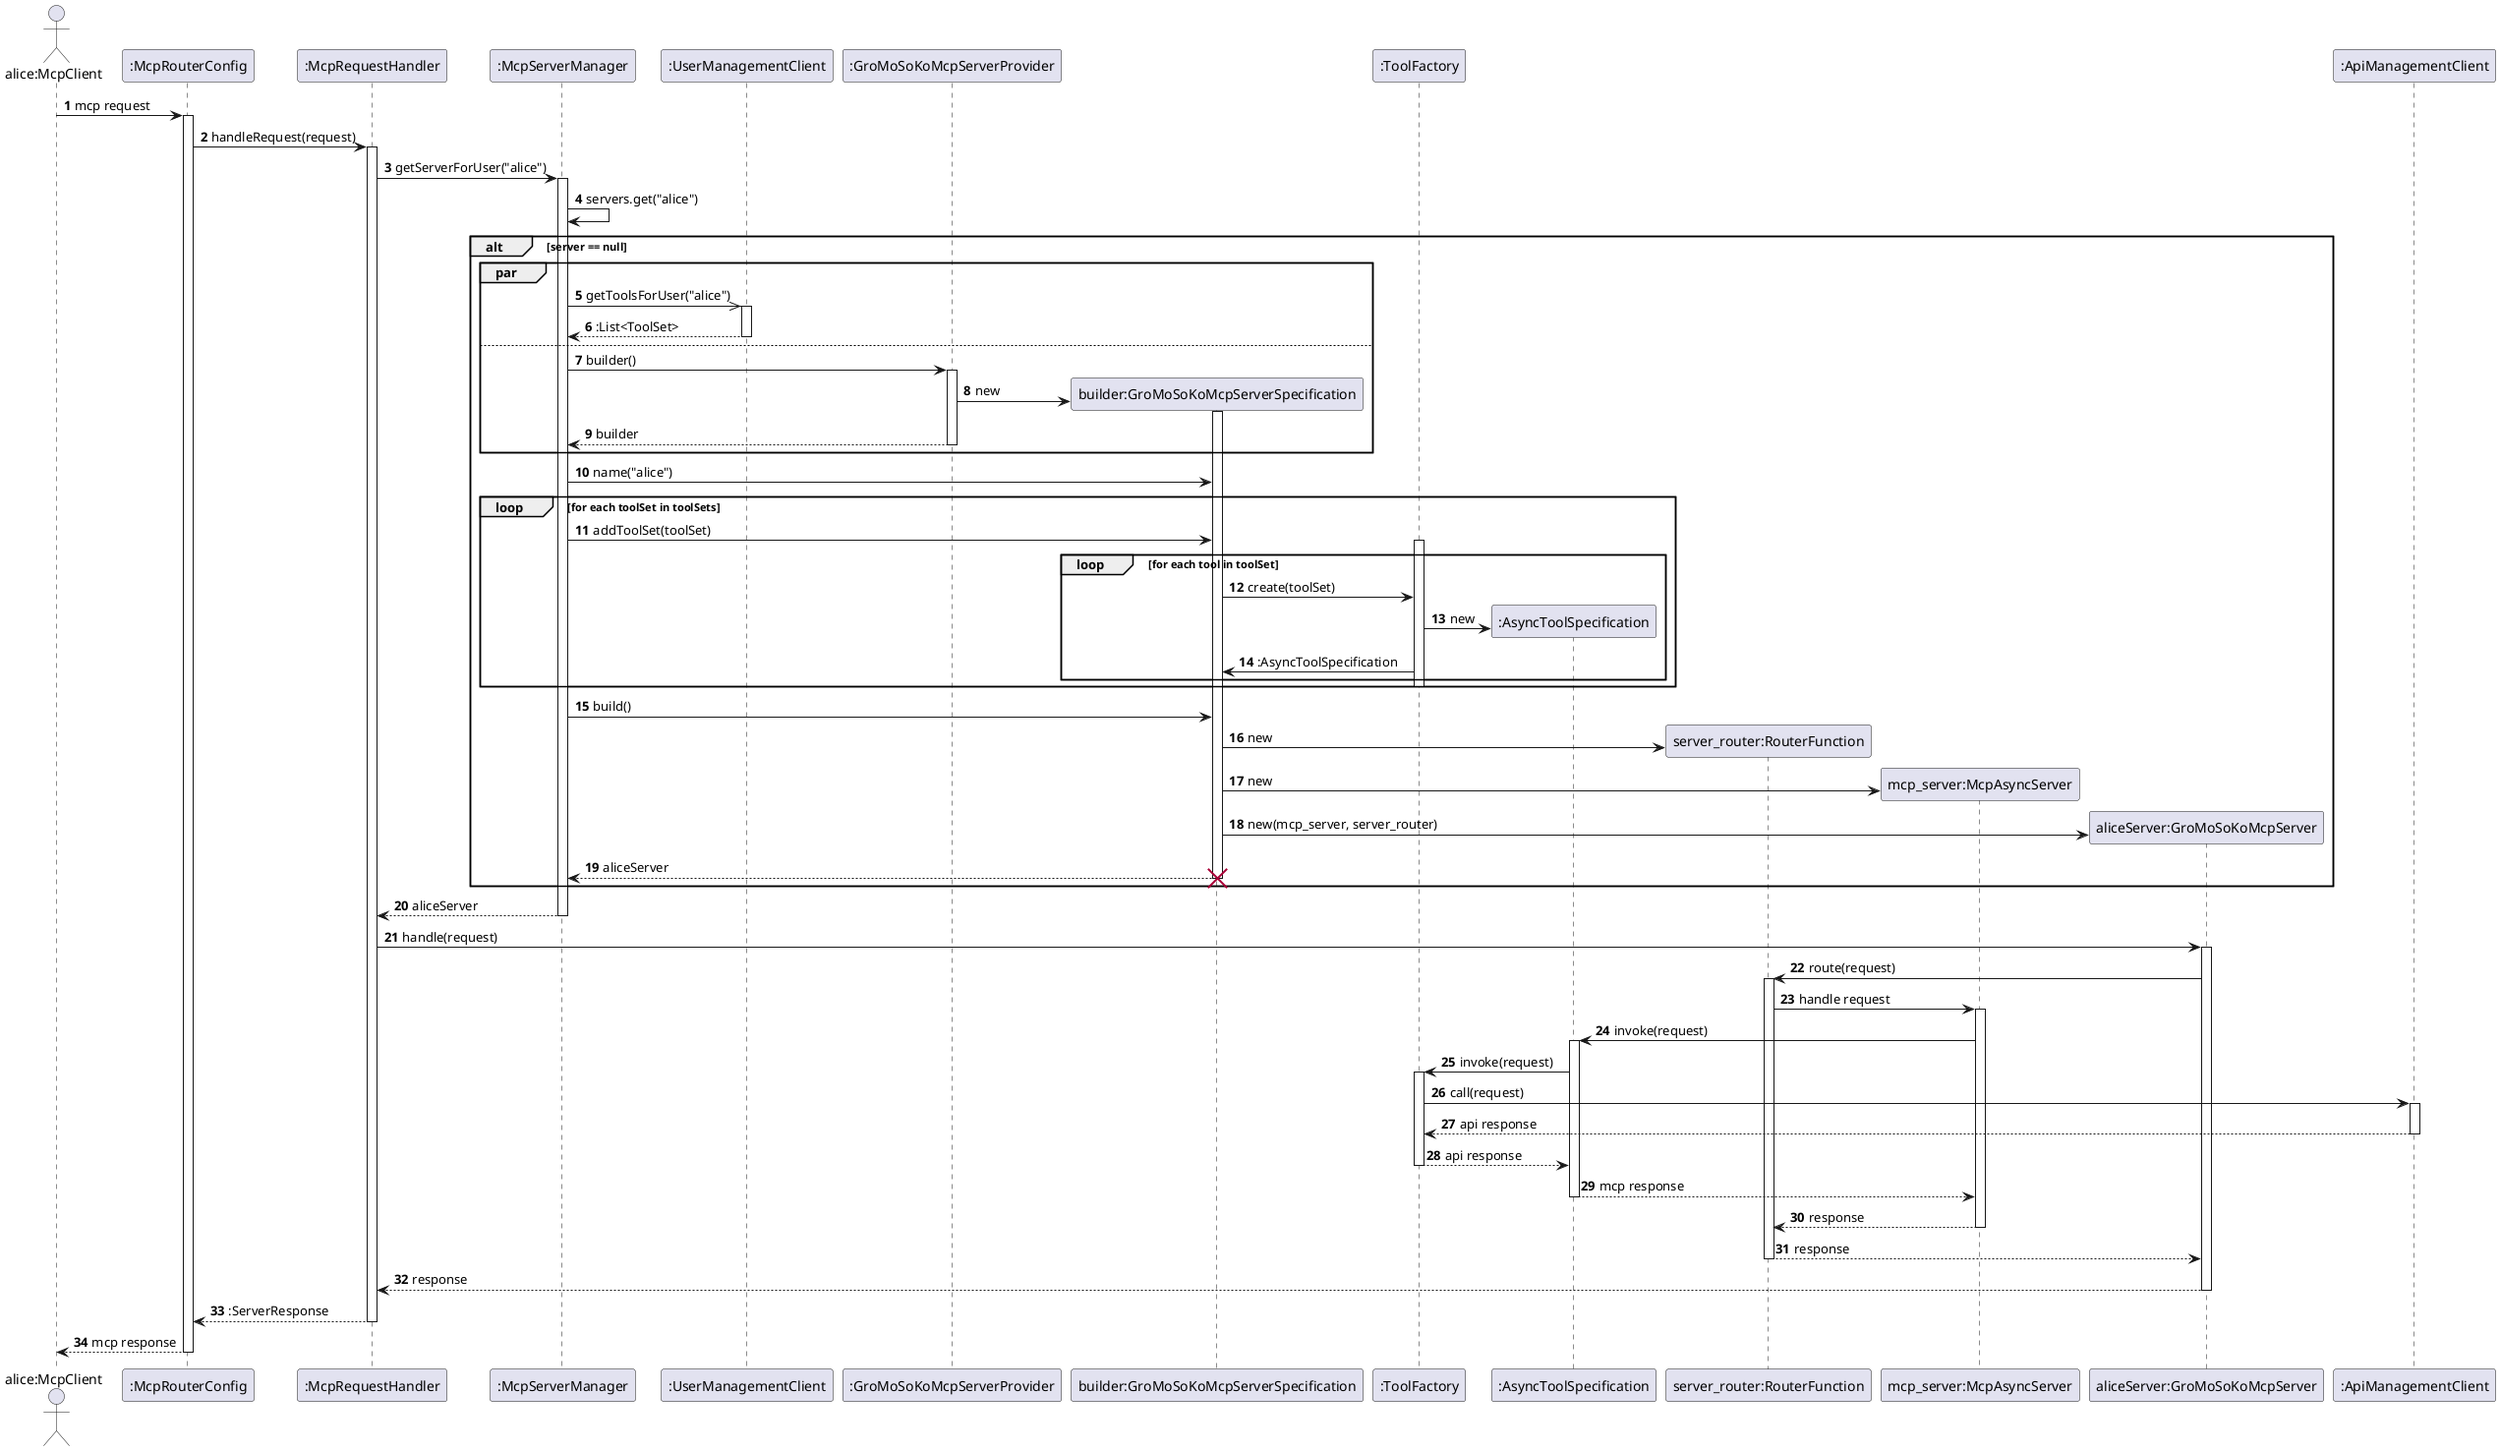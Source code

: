 @startuml
autonumber

actor client as "alice:McpClient"

participant router as ":McpRouterConfig"
participant handler as ":McpRequestHandler"
participant manager as ":McpServerManager"
participant user as ":UserManagementClient"
participant provider as ":GroMoSoKoMcpServerProvider"

client -> router: mcp request
activate router
router -> handler: handleRequest(request)
activate handler
handler -> manager: getServerForUser("alice")
activate manager
manager -> manager: servers.get("alice")

alt server == null

    par
        manager ->> user: getToolsForUser("alice")
        activate user
        manager <-- user: :List<ToolSet>
        deactivate user
    else
        manager -> provider: builder()
        activate provider
        create participant builder as "builder:GroMoSoKoMcpServerSpecification"
        provider -> builder: new
        activate builder
        manager <-- provider: builder
        deactivate provider
    end



    manager -> builder: name("alice")

    participant tool_factory as ":ToolFactory"

    loop for each toolSet in toolSets
        manager -> builder: addToolSet(toolSet)
        activate tool_factory
        loop for each tool in toolSet
            builder -> tool_factory: create(toolSet)
            create participant tool as ":AsyncToolSpecification"
            tool_factory -> tool: new
            builder <- tool_factory: :AsyncToolSpecification
        end
            deactivate tool_factory
    end

    manager -> builder: build()

    create participant server_router as "server_router:RouterFunction"
    builder -> server_router : new
    create participant mcp_server as "mcp_server:McpAsyncServer"
    builder -> mcp_server : new

    create participant alice_server as "aliceServer:GroMoSoKoMcpServer"
    builder -> alice_server: new(mcp_server, server_router)
    manager <-- builder: aliceServer

    destroy builder
end

handler <-- manager: aliceServer
deactivate manager

handler -> alice_server: handle(request)
activate alice_server
alice_server -> server_router: route(request)
activate server_router
server_router -> mcp_server: handle request
activate mcp_server
mcp_server -> tool: invoke(request)
activate tool
tool -> tool_factory: invoke(request)
activate tool_factory
participant api as ":ApiManagementClient"
tool_factory -> api: call(request)
activate api

tool_factory <-- api: api response
deactivate api
tool <-- tool_factory: api response
deactivate tool_factory
mcp_server <-- tool: mcp response
deactivate tool
server_router <-- mcp_server: response
deactivate mcp_server
alice_server <-- server_router: response
deactivate server_router
handler <-- alice_server: response
deactivate alice_server

router <-- handler: :ServerResponse
deactivate handler

client <-- router: mcp response
deactivate router

@enduml